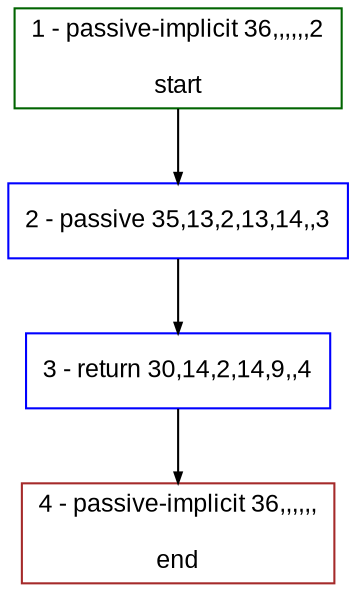 digraph "" {
  graph [fillcolor="#FFFFCC", label="", bgcolor="white", fontsize="12", pack="true", compound="true", style="rounded,filled", fontname="Arial", packmode="clust"];
  node [node_initialized="no", fillcolor="white", label="", fontsize="12", shape="rectangle", color="grey", fixedsize="false", style="filled", compound="true", fontname="Arial"];
  edge [dir="forward", label="", arrowsize="0.5", fontsize="12", arrowhead="normal", arrowtail="none", lhead="", color="black", ltail="", compound="true", fontcolor="black", fontname="Arial"];
  __N1 [fillcolor="#ffffff", label="2 - passive 35,13,2,13,14,,3", shape="box", color="#0000ff", style="filled"];
  __N2 [fillcolor="#ffffff", label="1 - passive-implicit 36,,,,,,2\n\nstart", shape="box", color="#006400", style="filled"];
  __N3 [fillcolor="#ffffff", label="3 - return 30,14,2,14,9,,4", shape="box", color="#0000ff", style="filled"];
  __N4 [fillcolor="#ffffff", label="4 - passive-implicit 36,,,,,,\n\nend", shape="box", color="#a52a2a", style="filled"];
  __N2 -> __N1 [dir="forward", label="", arrowhead="normal", arrowtail="none", color="#000000"];
  __N1 -> __N3 [dir="forward", label="", arrowhead="normal", arrowtail="none", color="#000000"];
  __N3 -> __N4 [dir="forward", label="", arrowhead="normal", arrowtail="none", color="#000000"];
}
